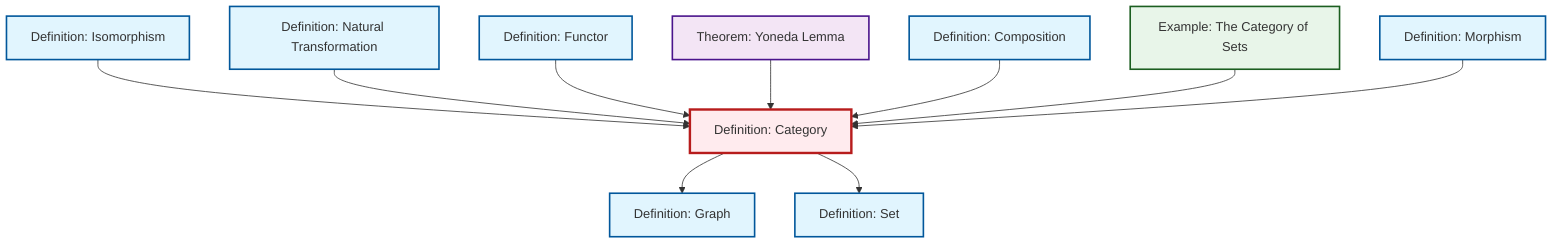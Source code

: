 graph TD
    classDef definition fill:#e1f5fe,stroke:#01579b,stroke-width:2px
    classDef theorem fill:#f3e5f5,stroke:#4a148c,stroke-width:2px
    classDef axiom fill:#fff3e0,stroke:#e65100,stroke-width:2px
    classDef example fill:#e8f5e9,stroke:#1b5e20,stroke-width:2px
    classDef current fill:#ffebee,stroke:#b71c1c,stroke-width:3px
    def-composition["Definition: Composition"]:::definition
    def-isomorphism["Definition: Isomorphism"]:::definition
    def-set["Definition: Set"]:::definition
    def-functor["Definition: Functor"]:::definition
    ex-set-category["Example: The Category of Sets"]:::example
    thm-yoneda["Theorem: Yoneda Lemma"]:::theorem
    def-natural-transformation["Definition: Natural Transformation"]:::definition
    def-morphism["Definition: Morphism"]:::definition
    def-category["Definition: Category"]:::definition
    def-graph["Definition: Graph"]:::definition
    def-isomorphism --> def-category
    def-natural-transformation --> def-category
    def-category --> def-graph
    def-functor --> def-category
    thm-yoneda --> def-category
    def-composition --> def-category
    ex-set-category --> def-category
    def-category --> def-set
    def-morphism --> def-category
    class def-category current
